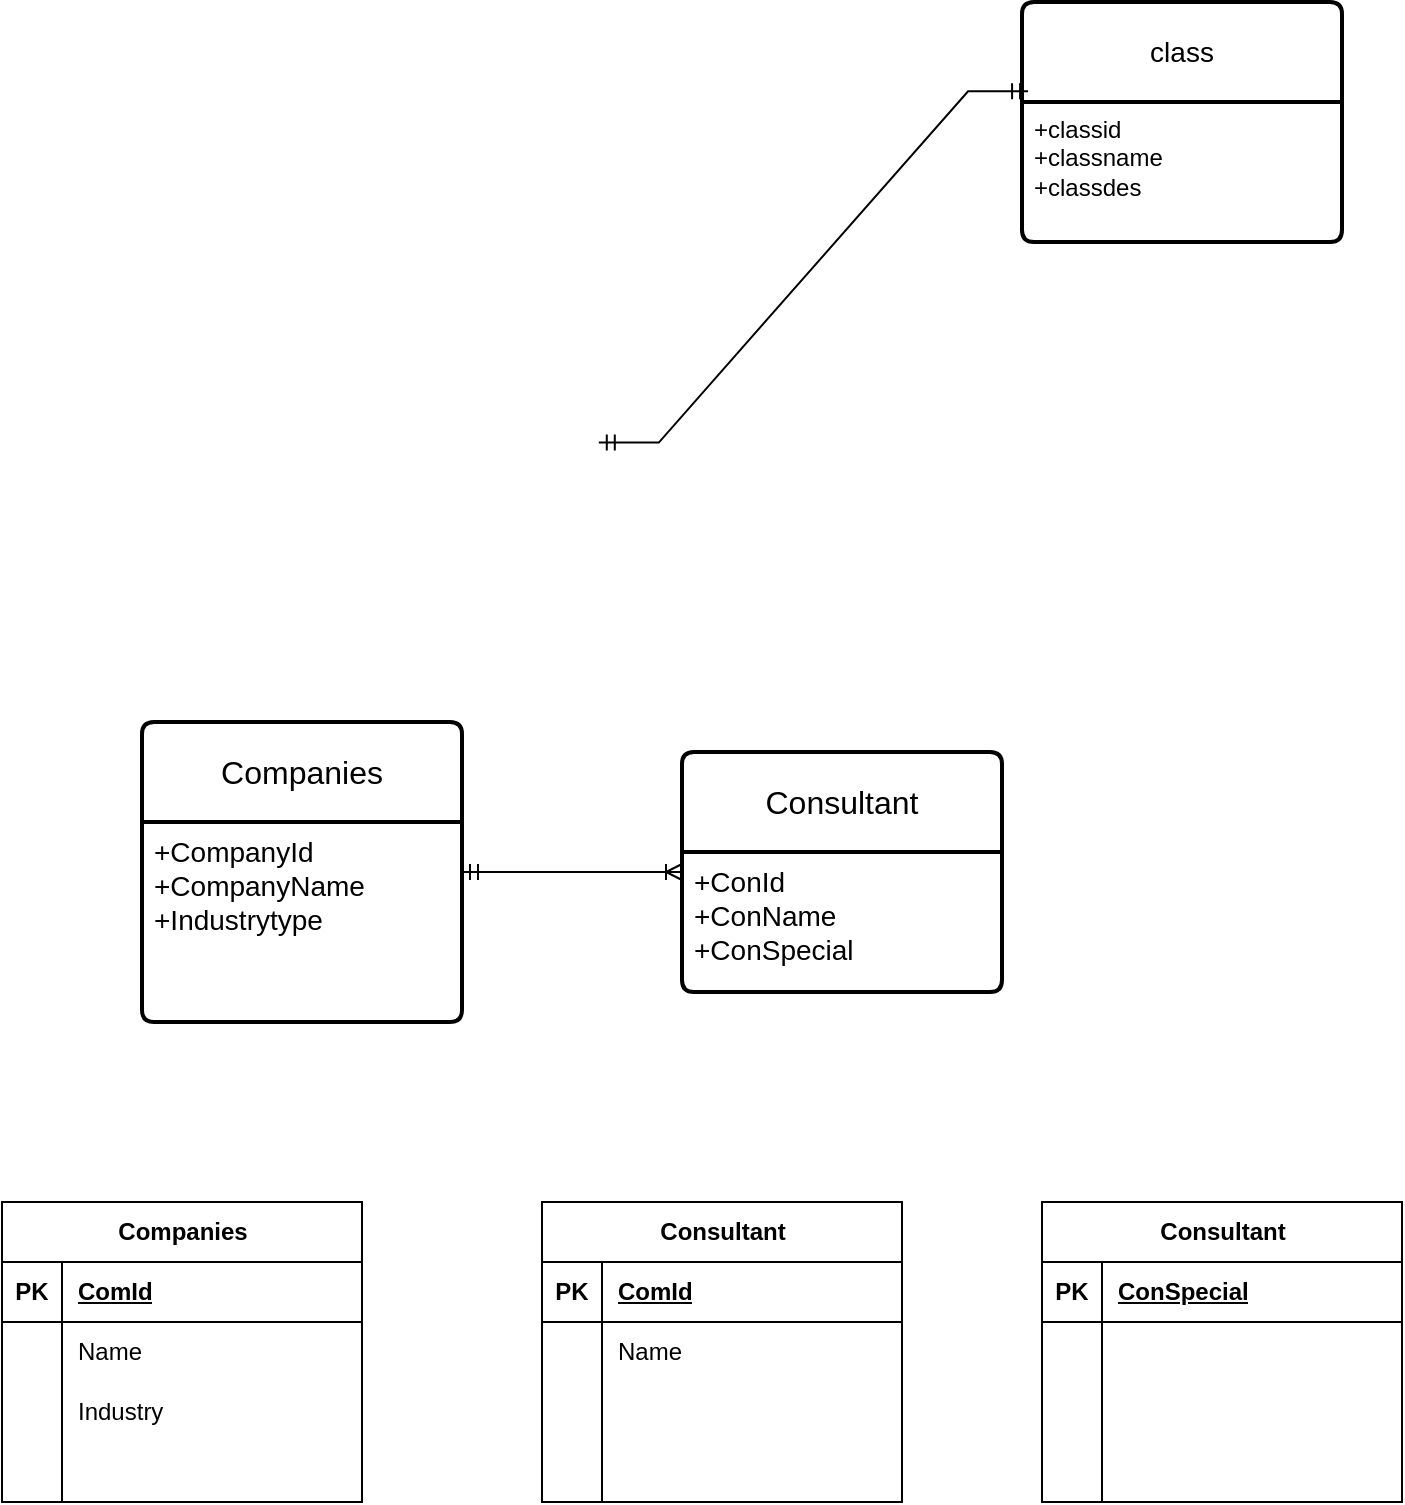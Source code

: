 <mxfile version="24.7.16">
  <diagram name="Trang-1" id="Kj3LvAfq4PlqAN1AHkQE">
    <mxGraphModel dx="2048" dy="759" grid="1" gridSize="10" guides="1" tooltips="1" connect="1" arrows="1" fold="1" page="1" pageScale="1" pageWidth="827" pageHeight="1169" math="0" shadow="0">
      <root>
        <mxCell id="0" />
        <mxCell id="1" parent="0" />
        <mxCell id="W1RURIAyB-4QfTO-8tCH-5" value="Companies" style="shape=table;startSize=30;container=1;collapsible=1;childLayout=tableLayout;fixedRows=1;rowLines=0;fontStyle=1;align=center;resizeLast=1;html=1;" vertex="1" parent="1">
          <mxGeometry x="-80" y="620" width="180" height="150" as="geometry" />
        </mxCell>
        <mxCell id="W1RURIAyB-4QfTO-8tCH-6" value="" style="shape=tableRow;horizontal=0;startSize=0;swimlaneHead=0;swimlaneBody=0;fillColor=none;collapsible=0;dropTarget=0;points=[[0,0.5],[1,0.5]];portConstraint=eastwest;top=0;left=0;right=0;bottom=1;" vertex="1" parent="W1RURIAyB-4QfTO-8tCH-5">
          <mxGeometry y="30" width="180" height="30" as="geometry" />
        </mxCell>
        <mxCell id="W1RURIAyB-4QfTO-8tCH-7" value="PK" style="shape=partialRectangle;connectable=0;fillColor=none;top=0;left=0;bottom=0;right=0;fontStyle=1;overflow=hidden;whiteSpace=wrap;html=1;" vertex="1" parent="W1RURIAyB-4QfTO-8tCH-6">
          <mxGeometry width="30" height="30" as="geometry">
            <mxRectangle width="30" height="30" as="alternateBounds" />
          </mxGeometry>
        </mxCell>
        <mxCell id="W1RURIAyB-4QfTO-8tCH-8" value="ComId" style="shape=partialRectangle;connectable=0;fillColor=none;top=0;left=0;bottom=0;right=0;align=left;spacingLeft=6;fontStyle=5;overflow=hidden;whiteSpace=wrap;html=1;" vertex="1" parent="W1RURIAyB-4QfTO-8tCH-6">
          <mxGeometry x="30" width="150" height="30" as="geometry">
            <mxRectangle width="150" height="30" as="alternateBounds" />
          </mxGeometry>
        </mxCell>
        <mxCell id="W1RURIAyB-4QfTO-8tCH-9" value="" style="shape=tableRow;horizontal=0;startSize=0;swimlaneHead=0;swimlaneBody=0;fillColor=none;collapsible=0;dropTarget=0;points=[[0,0.5],[1,0.5]];portConstraint=eastwest;top=0;left=0;right=0;bottom=0;" vertex="1" parent="W1RURIAyB-4QfTO-8tCH-5">
          <mxGeometry y="60" width="180" height="30" as="geometry" />
        </mxCell>
        <mxCell id="W1RURIAyB-4QfTO-8tCH-10" value="" style="shape=partialRectangle;connectable=0;fillColor=none;top=0;left=0;bottom=0;right=0;editable=1;overflow=hidden;whiteSpace=wrap;html=1;" vertex="1" parent="W1RURIAyB-4QfTO-8tCH-9">
          <mxGeometry width="30" height="30" as="geometry">
            <mxRectangle width="30" height="30" as="alternateBounds" />
          </mxGeometry>
        </mxCell>
        <mxCell id="W1RURIAyB-4QfTO-8tCH-11" value="Name" style="shape=partialRectangle;connectable=0;fillColor=none;top=0;left=0;bottom=0;right=0;align=left;spacingLeft=6;overflow=hidden;whiteSpace=wrap;html=1;" vertex="1" parent="W1RURIAyB-4QfTO-8tCH-9">
          <mxGeometry x="30" width="150" height="30" as="geometry">
            <mxRectangle width="150" height="30" as="alternateBounds" />
          </mxGeometry>
        </mxCell>
        <mxCell id="W1RURIAyB-4QfTO-8tCH-12" value="" style="shape=tableRow;horizontal=0;startSize=0;swimlaneHead=0;swimlaneBody=0;fillColor=none;collapsible=0;dropTarget=0;points=[[0,0.5],[1,0.5]];portConstraint=eastwest;top=0;left=0;right=0;bottom=0;" vertex="1" parent="W1RURIAyB-4QfTO-8tCH-5">
          <mxGeometry y="90" width="180" height="30" as="geometry" />
        </mxCell>
        <mxCell id="W1RURIAyB-4QfTO-8tCH-13" value="" style="shape=partialRectangle;connectable=0;fillColor=none;top=0;left=0;bottom=0;right=0;editable=1;overflow=hidden;whiteSpace=wrap;html=1;" vertex="1" parent="W1RURIAyB-4QfTO-8tCH-12">
          <mxGeometry width="30" height="30" as="geometry">
            <mxRectangle width="30" height="30" as="alternateBounds" />
          </mxGeometry>
        </mxCell>
        <mxCell id="W1RURIAyB-4QfTO-8tCH-14" value="Industry" style="shape=partialRectangle;connectable=0;fillColor=none;top=0;left=0;bottom=0;right=0;align=left;spacingLeft=6;overflow=hidden;whiteSpace=wrap;html=1;" vertex="1" parent="W1RURIAyB-4QfTO-8tCH-12">
          <mxGeometry x="30" width="150" height="30" as="geometry">
            <mxRectangle width="150" height="30" as="alternateBounds" />
          </mxGeometry>
        </mxCell>
        <mxCell id="W1RURIAyB-4QfTO-8tCH-15" value="" style="shape=tableRow;horizontal=0;startSize=0;swimlaneHead=0;swimlaneBody=0;fillColor=none;collapsible=0;dropTarget=0;points=[[0,0.5],[1,0.5]];portConstraint=eastwest;top=0;left=0;right=0;bottom=0;" vertex="1" parent="W1RURIAyB-4QfTO-8tCH-5">
          <mxGeometry y="120" width="180" height="30" as="geometry" />
        </mxCell>
        <mxCell id="W1RURIAyB-4QfTO-8tCH-16" value="" style="shape=partialRectangle;connectable=0;fillColor=none;top=0;left=0;bottom=0;right=0;editable=1;overflow=hidden;whiteSpace=wrap;html=1;" vertex="1" parent="W1RURIAyB-4QfTO-8tCH-15">
          <mxGeometry width="30" height="30" as="geometry">
            <mxRectangle width="30" height="30" as="alternateBounds" />
          </mxGeometry>
        </mxCell>
        <mxCell id="W1RURIAyB-4QfTO-8tCH-17" value="" style="shape=partialRectangle;connectable=0;fillColor=none;top=0;left=0;bottom=0;right=0;align=left;spacingLeft=6;overflow=hidden;whiteSpace=wrap;html=1;" vertex="1" parent="W1RURIAyB-4QfTO-8tCH-15">
          <mxGeometry x="30" width="150" height="30" as="geometry">
            <mxRectangle width="150" height="30" as="alternateBounds" />
          </mxGeometry>
        </mxCell>
        <mxCell id="W1RURIAyB-4QfTO-8tCH-27" value="class" style="swimlane;childLayout=stackLayout;horizontal=1;startSize=50;horizontalStack=0;rounded=1;fontSize=14;fontStyle=0;strokeWidth=2;resizeParent=0;resizeLast=1;shadow=0;dashed=0;align=center;arcSize=4;whiteSpace=wrap;html=1;" vertex="1" parent="1">
          <mxGeometry x="430" y="20" width="160" height="120" as="geometry" />
        </mxCell>
        <mxCell id="W1RURIAyB-4QfTO-8tCH-28" value="+classid&lt;div&gt;+classname&lt;/div&gt;&lt;div&gt;+classdes&lt;/div&gt;" style="align=left;strokeColor=none;fillColor=none;spacingLeft=4;fontSize=12;verticalAlign=top;resizable=0;rotatable=0;part=1;html=1;" vertex="1" parent="W1RURIAyB-4QfTO-8tCH-27">
          <mxGeometry y="50" width="160" height="70" as="geometry" />
        </mxCell>
        <mxCell id="W1RURIAyB-4QfTO-8tCH-29" value="" style="edgeStyle=entityRelationEdgeStyle;fontSize=12;html=1;endArrow=ERmandOne;startArrow=ERmandOne;rounded=0;exitX=0.592;exitY=0.002;exitDx=0;exitDy=0;exitPerimeter=0;entryX=0.019;entryY=0.372;entryDx=0;entryDy=0;entryPerimeter=0;" edge="1" parent="1" target="W1RURIAyB-4QfTO-8tCH-27">
          <mxGeometry width="100" height="100" relative="1" as="geometry">
            <mxPoint x="218.4" y="240.28" as="sourcePoint" />
            <mxPoint x="419.32" y="40.0" as="targetPoint" />
            <Array as="points">
              <mxPoint x="389" y="140" />
              <mxPoint x="260" y="180" />
              <mxPoint x="340" y="100" />
            </Array>
          </mxGeometry>
        </mxCell>
        <mxCell id="W1RURIAyB-4QfTO-8tCH-30" value="&lt;font style=&quot;font-size: 16px;&quot;&gt;Companies&lt;/font&gt;" style="swimlane;childLayout=stackLayout;horizontal=1;startSize=50;horizontalStack=0;rounded=1;fontSize=14;fontStyle=0;strokeWidth=2;resizeParent=0;resizeLast=1;shadow=0;dashed=0;align=center;arcSize=4;whiteSpace=wrap;html=1;" vertex="1" parent="1">
          <mxGeometry x="-10" y="380" width="160" height="150" as="geometry" />
        </mxCell>
        <mxCell id="W1RURIAyB-4QfTO-8tCH-31" value="&lt;font style=&quot;font-size: 14px;&quot;&gt;+CompanyId&lt;/font&gt;&lt;div style=&quot;font-size: 14px;&quot;&gt;&lt;font style=&quot;font-size: 14px;&quot;&gt;+CompanyName&lt;/font&gt;&lt;/div&gt;&lt;div style=&quot;font-size: 14px;&quot;&gt;&lt;font style=&quot;font-size: 14px;&quot;&gt;+Industrytype&lt;/font&gt;&lt;/div&gt;" style="align=left;strokeColor=none;fillColor=none;spacingLeft=4;fontSize=12;verticalAlign=top;resizable=0;rotatable=0;part=1;html=1;" vertex="1" parent="W1RURIAyB-4QfTO-8tCH-30">
          <mxGeometry y="50" width="160" height="100" as="geometry" />
        </mxCell>
        <mxCell id="W1RURIAyB-4QfTO-8tCH-33" value="&lt;font style=&quot;font-size: 16px;&quot;&gt;Consultant&lt;/font&gt;" style="swimlane;childLayout=stackLayout;horizontal=1;startSize=50;horizontalStack=0;rounded=1;fontSize=14;fontStyle=0;strokeWidth=2;resizeParent=0;resizeLast=1;shadow=0;dashed=0;align=center;arcSize=4;whiteSpace=wrap;html=1;" vertex="1" parent="1">
          <mxGeometry x="260" y="395" width="160" height="120" as="geometry" />
        </mxCell>
        <mxCell id="W1RURIAyB-4QfTO-8tCH-34" value="&lt;font style=&quot;font-size: 14px;&quot;&gt;+ConId&lt;/font&gt;&lt;div style=&quot;font-size: 14px;&quot;&gt;&lt;font style=&quot;font-size: 14px;&quot;&gt;+ConName&lt;/font&gt;&lt;/div&gt;&lt;div style=&quot;font-size: 14px;&quot;&gt;&lt;font style=&quot;font-size: 14px;&quot;&gt;+ConSpecial&lt;/font&gt;&lt;/div&gt;" style="align=left;strokeColor=none;fillColor=none;spacingLeft=4;fontSize=12;verticalAlign=top;resizable=0;rotatable=0;part=1;html=1;" vertex="1" parent="W1RURIAyB-4QfTO-8tCH-33">
          <mxGeometry y="50" width="160" height="70" as="geometry" />
        </mxCell>
        <mxCell id="W1RURIAyB-4QfTO-8tCH-37" value="" style="edgeStyle=entityRelationEdgeStyle;fontSize=12;html=1;endArrow=ERoneToMany;startArrow=ERmandOne;rounded=0;entryX=0;entryY=0.5;entryDx=0;entryDy=0;exitX=1;exitY=0.25;exitDx=0;exitDy=0;" edge="1" parent="1" source="W1RURIAyB-4QfTO-8tCH-31" target="W1RURIAyB-4QfTO-8tCH-33">
          <mxGeometry width="100" height="100" relative="1" as="geometry">
            <mxPoint x="180" y="680" as="sourcePoint" />
            <mxPoint x="280" y="580" as="targetPoint" />
            <Array as="points">
              <mxPoint x="180" y="550" />
            </Array>
          </mxGeometry>
        </mxCell>
        <mxCell id="W1RURIAyB-4QfTO-8tCH-38" value="Consultant" style="shape=table;startSize=30;container=1;collapsible=1;childLayout=tableLayout;fixedRows=1;rowLines=0;fontStyle=1;align=center;resizeLast=1;html=1;" vertex="1" parent="1">
          <mxGeometry x="190" y="620" width="180" height="150" as="geometry" />
        </mxCell>
        <mxCell id="W1RURIAyB-4QfTO-8tCH-39" value="" style="shape=tableRow;horizontal=0;startSize=0;swimlaneHead=0;swimlaneBody=0;fillColor=none;collapsible=0;dropTarget=0;points=[[0,0.5],[1,0.5]];portConstraint=eastwest;top=0;left=0;right=0;bottom=1;" vertex="1" parent="W1RURIAyB-4QfTO-8tCH-38">
          <mxGeometry y="30" width="180" height="30" as="geometry" />
        </mxCell>
        <mxCell id="W1RURIAyB-4QfTO-8tCH-40" value="PK" style="shape=partialRectangle;connectable=0;fillColor=none;top=0;left=0;bottom=0;right=0;fontStyle=1;overflow=hidden;whiteSpace=wrap;html=1;" vertex="1" parent="W1RURIAyB-4QfTO-8tCH-39">
          <mxGeometry width="30" height="30" as="geometry">
            <mxRectangle width="30" height="30" as="alternateBounds" />
          </mxGeometry>
        </mxCell>
        <mxCell id="W1RURIAyB-4QfTO-8tCH-41" value="ComId" style="shape=partialRectangle;connectable=0;fillColor=none;top=0;left=0;bottom=0;right=0;align=left;spacingLeft=6;fontStyle=5;overflow=hidden;whiteSpace=wrap;html=1;" vertex="1" parent="W1RURIAyB-4QfTO-8tCH-39">
          <mxGeometry x="30" width="150" height="30" as="geometry">
            <mxRectangle width="150" height="30" as="alternateBounds" />
          </mxGeometry>
        </mxCell>
        <mxCell id="W1RURIAyB-4QfTO-8tCH-42" value="" style="shape=tableRow;horizontal=0;startSize=0;swimlaneHead=0;swimlaneBody=0;fillColor=none;collapsible=0;dropTarget=0;points=[[0,0.5],[1,0.5]];portConstraint=eastwest;top=0;left=0;right=0;bottom=0;" vertex="1" parent="W1RURIAyB-4QfTO-8tCH-38">
          <mxGeometry y="60" width="180" height="30" as="geometry" />
        </mxCell>
        <mxCell id="W1RURIAyB-4QfTO-8tCH-43" value="" style="shape=partialRectangle;connectable=0;fillColor=none;top=0;left=0;bottom=0;right=0;editable=1;overflow=hidden;whiteSpace=wrap;html=1;" vertex="1" parent="W1RURIAyB-4QfTO-8tCH-42">
          <mxGeometry width="30" height="30" as="geometry">
            <mxRectangle width="30" height="30" as="alternateBounds" />
          </mxGeometry>
        </mxCell>
        <mxCell id="W1RURIAyB-4QfTO-8tCH-44" value="Name" style="shape=partialRectangle;connectable=0;fillColor=none;top=0;left=0;bottom=0;right=0;align=left;spacingLeft=6;overflow=hidden;whiteSpace=wrap;html=1;" vertex="1" parent="W1RURIAyB-4QfTO-8tCH-42">
          <mxGeometry x="30" width="150" height="30" as="geometry">
            <mxRectangle width="150" height="30" as="alternateBounds" />
          </mxGeometry>
        </mxCell>
        <mxCell id="W1RURIAyB-4QfTO-8tCH-45" value="" style="shape=tableRow;horizontal=0;startSize=0;swimlaneHead=0;swimlaneBody=0;fillColor=none;collapsible=0;dropTarget=0;points=[[0,0.5],[1,0.5]];portConstraint=eastwest;top=0;left=0;right=0;bottom=0;" vertex="1" parent="W1RURIAyB-4QfTO-8tCH-38">
          <mxGeometry y="90" width="180" height="30" as="geometry" />
        </mxCell>
        <mxCell id="W1RURIAyB-4QfTO-8tCH-46" value="" style="shape=partialRectangle;connectable=0;fillColor=none;top=0;left=0;bottom=0;right=0;editable=1;overflow=hidden;whiteSpace=wrap;html=1;" vertex="1" parent="W1RURIAyB-4QfTO-8tCH-45">
          <mxGeometry width="30" height="30" as="geometry">
            <mxRectangle width="30" height="30" as="alternateBounds" />
          </mxGeometry>
        </mxCell>
        <mxCell id="W1RURIAyB-4QfTO-8tCH-47" value="" style="shape=partialRectangle;connectable=0;fillColor=none;top=0;left=0;bottom=0;right=0;align=left;spacingLeft=6;overflow=hidden;whiteSpace=wrap;html=1;" vertex="1" parent="W1RURIAyB-4QfTO-8tCH-45">
          <mxGeometry x="30" width="150" height="30" as="geometry">
            <mxRectangle width="150" height="30" as="alternateBounds" />
          </mxGeometry>
        </mxCell>
        <mxCell id="W1RURIAyB-4QfTO-8tCH-48" value="" style="shape=tableRow;horizontal=0;startSize=0;swimlaneHead=0;swimlaneBody=0;fillColor=none;collapsible=0;dropTarget=0;points=[[0,0.5],[1,0.5]];portConstraint=eastwest;top=0;left=0;right=0;bottom=0;" vertex="1" parent="W1RURIAyB-4QfTO-8tCH-38">
          <mxGeometry y="120" width="180" height="30" as="geometry" />
        </mxCell>
        <mxCell id="W1RURIAyB-4QfTO-8tCH-49" value="" style="shape=partialRectangle;connectable=0;fillColor=none;top=0;left=0;bottom=0;right=0;editable=1;overflow=hidden;whiteSpace=wrap;html=1;" vertex="1" parent="W1RURIAyB-4QfTO-8tCH-48">
          <mxGeometry width="30" height="30" as="geometry">
            <mxRectangle width="30" height="30" as="alternateBounds" />
          </mxGeometry>
        </mxCell>
        <mxCell id="W1RURIAyB-4QfTO-8tCH-50" value="" style="shape=partialRectangle;connectable=0;fillColor=none;top=0;left=0;bottom=0;right=0;align=left;spacingLeft=6;overflow=hidden;whiteSpace=wrap;html=1;" vertex="1" parent="W1RURIAyB-4QfTO-8tCH-48">
          <mxGeometry x="30" width="150" height="30" as="geometry">
            <mxRectangle width="150" height="30" as="alternateBounds" />
          </mxGeometry>
        </mxCell>
        <mxCell id="W1RURIAyB-4QfTO-8tCH-51" value="Consultant" style="shape=table;startSize=30;container=1;collapsible=1;childLayout=tableLayout;fixedRows=1;rowLines=0;fontStyle=1;align=center;resizeLast=1;html=1;" vertex="1" parent="1">
          <mxGeometry x="440" y="620" width="180" height="150" as="geometry" />
        </mxCell>
        <mxCell id="W1RURIAyB-4QfTO-8tCH-52" value="" style="shape=tableRow;horizontal=0;startSize=0;swimlaneHead=0;swimlaneBody=0;fillColor=none;collapsible=0;dropTarget=0;points=[[0,0.5],[1,0.5]];portConstraint=eastwest;top=0;left=0;right=0;bottom=1;" vertex="1" parent="W1RURIAyB-4QfTO-8tCH-51">
          <mxGeometry y="30" width="180" height="30" as="geometry" />
        </mxCell>
        <mxCell id="W1RURIAyB-4QfTO-8tCH-53" value="PK" style="shape=partialRectangle;connectable=0;fillColor=none;top=0;left=0;bottom=0;right=0;fontStyle=1;overflow=hidden;whiteSpace=wrap;html=1;" vertex="1" parent="W1RURIAyB-4QfTO-8tCH-52">
          <mxGeometry width="30" height="30" as="geometry">
            <mxRectangle width="30" height="30" as="alternateBounds" />
          </mxGeometry>
        </mxCell>
        <mxCell id="W1RURIAyB-4QfTO-8tCH-54" value="ConSpecial" style="shape=partialRectangle;connectable=0;fillColor=none;top=0;left=0;bottom=0;right=0;align=left;spacingLeft=6;fontStyle=5;overflow=hidden;whiteSpace=wrap;html=1;" vertex="1" parent="W1RURIAyB-4QfTO-8tCH-52">
          <mxGeometry x="30" width="150" height="30" as="geometry">
            <mxRectangle width="150" height="30" as="alternateBounds" />
          </mxGeometry>
        </mxCell>
        <mxCell id="W1RURIAyB-4QfTO-8tCH-55" value="" style="shape=tableRow;horizontal=0;startSize=0;swimlaneHead=0;swimlaneBody=0;fillColor=none;collapsible=0;dropTarget=0;points=[[0,0.5],[1,0.5]];portConstraint=eastwest;top=0;left=0;right=0;bottom=0;" vertex="1" parent="W1RURIAyB-4QfTO-8tCH-51">
          <mxGeometry y="60" width="180" height="30" as="geometry" />
        </mxCell>
        <mxCell id="W1RURIAyB-4QfTO-8tCH-56" value="" style="shape=partialRectangle;connectable=0;fillColor=none;top=0;left=0;bottom=0;right=0;editable=1;overflow=hidden;whiteSpace=wrap;html=1;" vertex="1" parent="W1RURIAyB-4QfTO-8tCH-55">
          <mxGeometry width="30" height="30" as="geometry">
            <mxRectangle width="30" height="30" as="alternateBounds" />
          </mxGeometry>
        </mxCell>
        <mxCell id="W1RURIAyB-4QfTO-8tCH-57" value="" style="shape=partialRectangle;connectable=0;fillColor=none;top=0;left=0;bottom=0;right=0;align=left;spacingLeft=6;overflow=hidden;whiteSpace=wrap;html=1;" vertex="1" parent="W1RURIAyB-4QfTO-8tCH-55">
          <mxGeometry x="30" width="150" height="30" as="geometry">
            <mxRectangle width="150" height="30" as="alternateBounds" />
          </mxGeometry>
        </mxCell>
        <mxCell id="W1RURIAyB-4QfTO-8tCH-58" value="" style="shape=tableRow;horizontal=0;startSize=0;swimlaneHead=0;swimlaneBody=0;fillColor=none;collapsible=0;dropTarget=0;points=[[0,0.5],[1,0.5]];portConstraint=eastwest;top=0;left=0;right=0;bottom=0;" vertex="1" parent="W1RURIAyB-4QfTO-8tCH-51">
          <mxGeometry y="90" width="180" height="30" as="geometry" />
        </mxCell>
        <mxCell id="W1RURIAyB-4QfTO-8tCH-59" value="" style="shape=partialRectangle;connectable=0;fillColor=none;top=0;left=0;bottom=0;right=0;editable=1;overflow=hidden;whiteSpace=wrap;html=1;" vertex="1" parent="W1RURIAyB-4QfTO-8tCH-58">
          <mxGeometry width="30" height="30" as="geometry">
            <mxRectangle width="30" height="30" as="alternateBounds" />
          </mxGeometry>
        </mxCell>
        <mxCell id="W1RURIAyB-4QfTO-8tCH-60" value="" style="shape=partialRectangle;connectable=0;fillColor=none;top=0;left=0;bottom=0;right=0;align=left;spacingLeft=6;overflow=hidden;whiteSpace=wrap;html=1;" vertex="1" parent="W1RURIAyB-4QfTO-8tCH-58">
          <mxGeometry x="30" width="150" height="30" as="geometry">
            <mxRectangle width="150" height="30" as="alternateBounds" />
          </mxGeometry>
        </mxCell>
        <mxCell id="W1RURIAyB-4QfTO-8tCH-61" value="" style="shape=tableRow;horizontal=0;startSize=0;swimlaneHead=0;swimlaneBody=0;fillColor=none;collapsible=0;dropTarget=0;points=[[0,0.5],[1,0.5]];portConstraint=eastwest;top=0;left=0;right=0;bottom=0;" vertex="1" parent="W1RURIAyB-4QfTO-8tCH-51">
          <mxGeometry y="120" width="180" height="30" as="geometry" />
        </mxCell>
        <mxCell id="W1RURIAyB-4QfTO-8tCH-62" value="" style="shape=partialRectangle;connectable=0;fillColor=none;top=0;left=0;bottom=0;right=0;editable=1;overflow=hidden;whiteSpace=wrap;html=1;" vertex="1" parent="W1RURIAyB-4QfTO-8tCH-61">
          <mxGeometry width="30" height="30" as="geometry">
            <mxRectangle width="30" height="30" as="alternateBounds" />
          </mxGeometry>
        </mxCell>
        <mxCell id="W1RURIAyB-4QfTO-8tCH-63" value="" style="shape=partialRectangle;connectable=0;fillColor=none;top=0;left=0;bottom=0;right=0;align=left;spacingLeft=6;overflow=hidden;whiteSpace=wrap;html=1;" vertex="1" parent="W1RURIAyB-4QfTO-8tCH-61">
          <mxGeometry x="30" width="150" height="30" as="geometry">
            <mxRectangle width="150" height="30" as="alternateBounds" />
          </mxGeometry>
        </mxCell>
      </root>
    </mxGraphModel>
  </diagram>
</mxfile>

